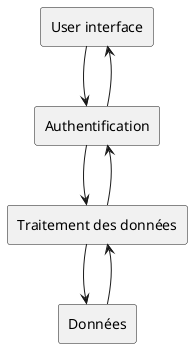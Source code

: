 @startuml

rectangle "User interface" as ui
rectangle "Authentification" as a
rectangle "Traitement des données" as t
rectangle "Données" as d

ui -d-> a
a -u-> ui

a -d-> t
t -u-> a

t -d-> d
d -u-> t

@enduml
